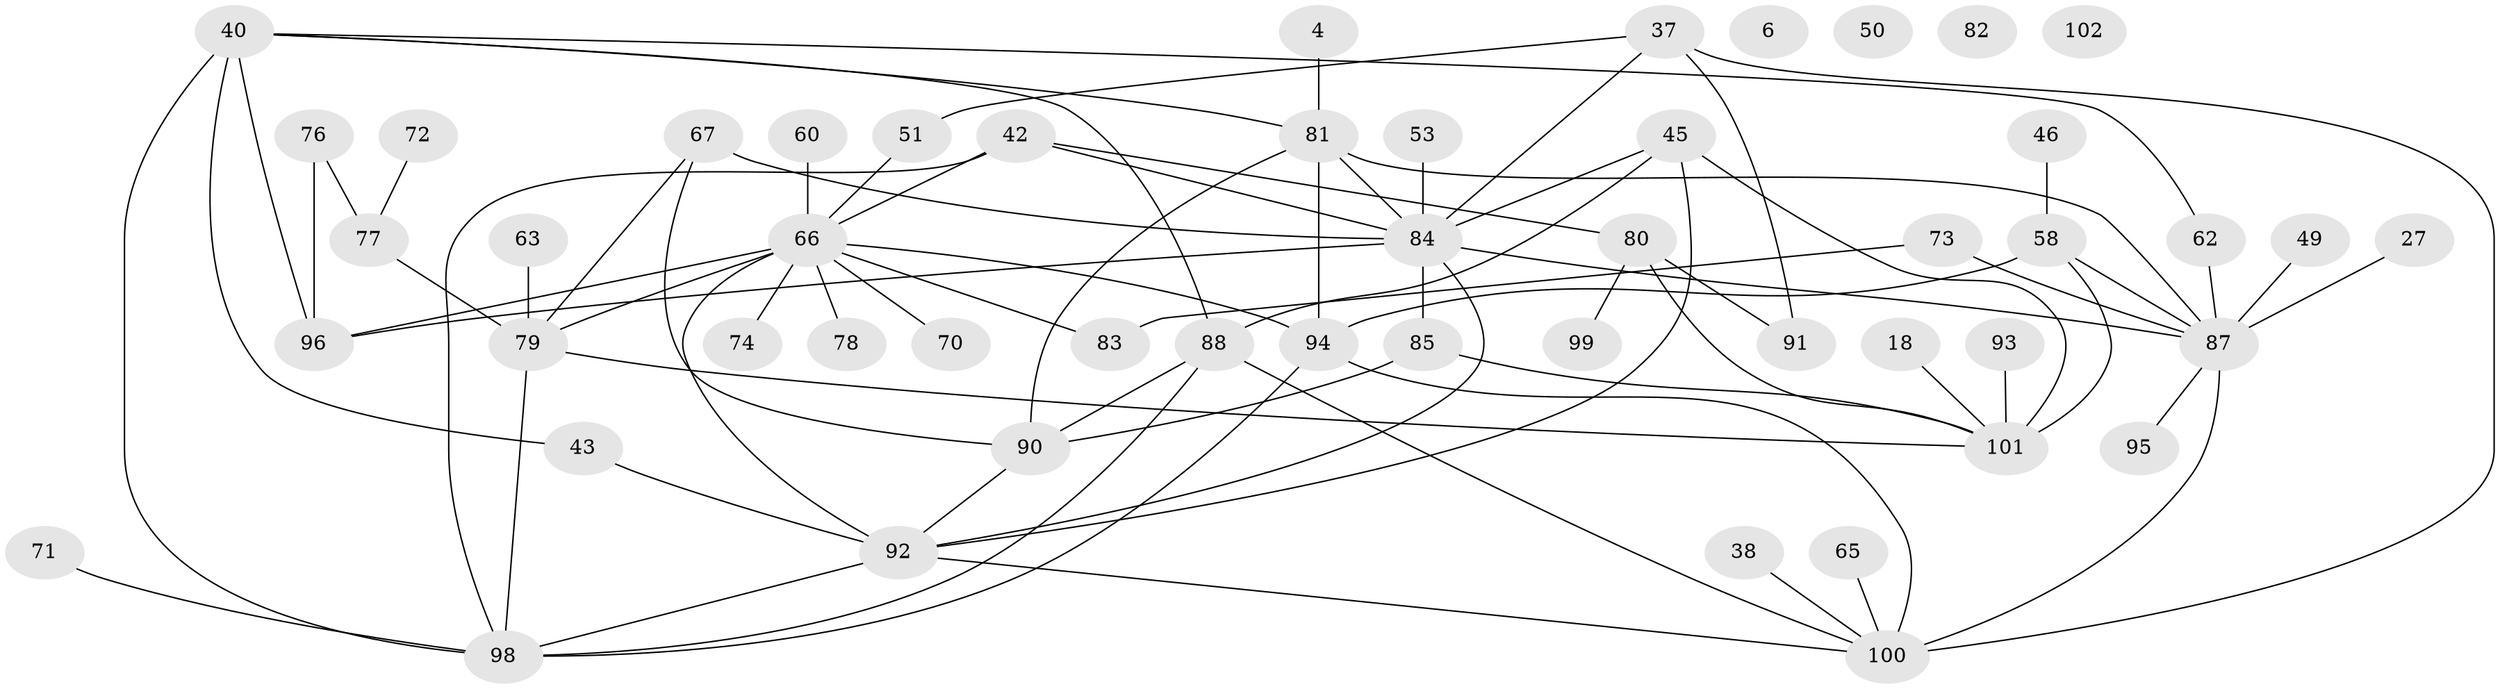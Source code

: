// original degree distribution, {2: 0.18627450980392157, 6: 0.06862745098039216, 3: 0.22549019607843138, 1: 0.23529411764705882, 0: 0.0392156862745098, 4: 0.11764705882352941, 5: 0.0784313725490196, 7: 0.049019607843137254}
// Generated by graph-tools (version 1.1) at 2025/39/03/09/25 04:39:50]
// undirected, 51 vertices, 78 edges
graph export_dot {
graph [start="1"]
  node [color=gray90,style=filled];
  4;
  6;
  18;
  27;
  37;
  38;
  40 [super="+21"];
  42;
  43 [super="+1+10"];
  45 [super="+39"];
  46;
  49;
  50;
  51;
  53;
  58;
  60;
  62;
  63;
  65;
  66 [super="+34+35+55"];
  67 [super="+64+7"];
  70;
  71 [super="+26"];
  72;
  73 [super="+57"];
  74;
  76;
  77 [super="+33"];
  78;
  79 [super="+25"];
  80 [super="+8+29"];
  81;
  82;
  83;
  84 [super="+68+19"];
  85 [super="+28"];
  87 [super="+36"];
  88 [super="+16+32"];
  90 [super="+89+41"];
  91 [super="+48+52"];
  92 [super="+23+75"];
  93;
  94 [super="+61"];
  95;
  96 [super="+59"];
  98 [super="+86"];
  99;
  100 [super="+69+56"];
  101 [super="+44+97"];
  102;
  4 -- 81;
  18 -- 101;
  27 -- 87;
  37 -- 51;
  37 -- 84 [weight=2];
  37 -- 100 [weight=2];
  37 -- 91;
  38 -- 100;
  40 -- 43;
  40 -- 62;
  40 -- 81;
  40 -- 88;
  40 -- 96 [weight=2];
  40 -- 98;
  42 -- 98 [weight=2];
  42 -- 80;
  42 -- 84;
  42 -- 66;
  43 -- 92;
  45 -- 92;
  45 -- 84;
  45 -- 101;
  45 -- 88;
  46 -- 58;
  49 -- 87;
  51 -- 66;
  53 -- 84;
  58 -- 87;
  58 -- 101 [weight=2];
  58 -- 94;
  60 -- 66;
  62 -- 87;
  63 -- 79;
  65 -- 100;
  66 -- 79 [weight=2];
  66 -- 96;
  66 -- 74;
  66 -- 78;
  66 -- 83;
  66 -- 92 [weight=2];
  66 -- 70;
  66 -- 94;
  67 -- 84 [weight=3];
  67 -- 79;
  67 -- 90;
  71 -- 98;
  72 -- 77;
  73 -- 87 [weight=2];
  73 -- 83;
  76 -- 77;
  76 -- 96;
  77 -- 79;
  79 -- 98 [weight=2];
  79 -- 101;
  80 -- 91;
  80 -- 99;
  80 -- 101 [weight=2];
  81 -- 84;
  81 -- 87 [weight=2];
  81 -- 90;
  81 -- 94;
  84 -- 85;
  84 -- 92;
  84 -- 96;
  84 -- 87;
  85 -- 101;
  85 -- 90;
  87 -- 95;
  87 -- 100 [weight=3];
  88 -- 98;
  88 -- 100 [weight=2];
  88 -- 90;
  90 -- 92;
  92 -- 98 [weight=2];
  92 -- 100 [weight=2];
  93 -- 101;
  94 -- 98;
  94 -- 100;
}

